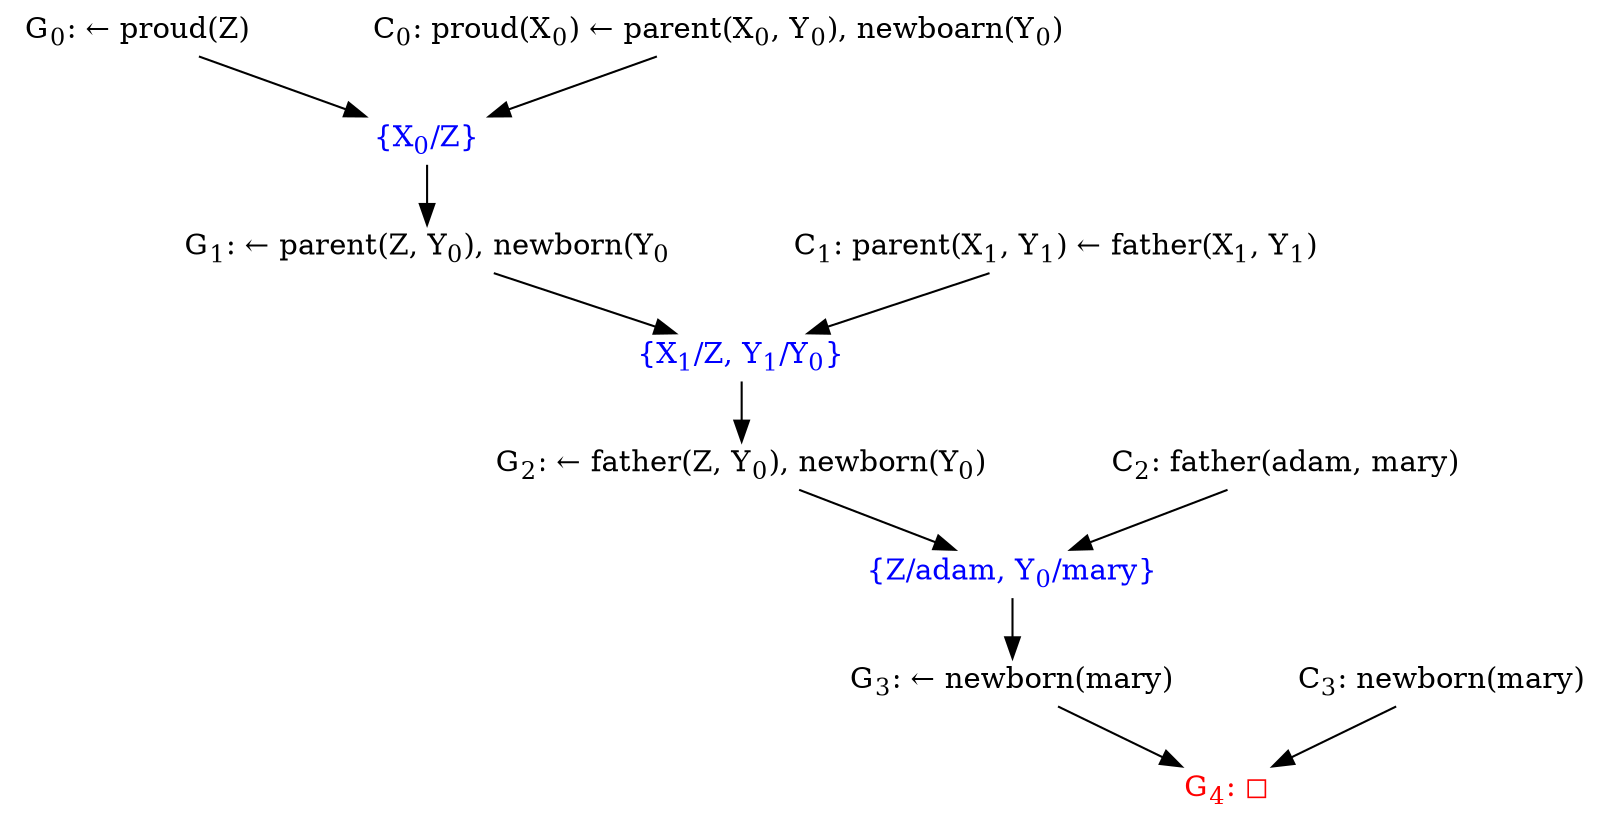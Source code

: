 digraph {
  nodesep=0.6; 
  ranksep=0.4;
  node [shape=none, height=0.1]
  0 [label=<G<SUB>0</SUB>: &larr; proud(Z)>];
  1 [label=<C<SUB>0</SUB>: proud(X<SUB>0</SUB>) &larr; parent(X<SUB>0</SUB>, Y<SUB>0</SUB>), newboarn(Y<SUB>0</SUB>)>];
  2 [label=<{X<SUB>0</SUB>/Z}> fontcolor="blue"];
  0 -> 2;
  1 -> 2;
  3 [label=<G<SUB>1</SUB>: &larr; parent(Z, Y<SUB>0</SUB>), newborn(Y<SUB>0</SUB>>];
  2 -> 3;
  
  4 [label=<C<SUB>1</SUB>: parent(X<SUB>1</SUB>, Y<SUB>1</SUB>) &larr; father(X<SUB>1</SUB>, Y<SUB>1</SUB>)>];
  5 [label=<{X<SUB>1</SUB>/Z, Y<SUB>1</SUB>/Y<SUB>0</SUB>}> fontcolor="blue"];
  3 -> 5;
  4 -> 5;
  6 [label=<G<SUB>2</SUB>: &larr; father(Z, Y<SUB>0</SUB>), newborn(Y<SUB>0</SUB>)>];
  5 -> 6;
  
  7 [label=<C<SUB>2</SUB>: father(adam, mary)>];
  8 [label=<{Z/adam, Y<SUB>0</SUB>/mary}> fontcolor="blue"];
  6 -> 8;
  7 -> 8;
  9 [label=<G<SUB>3</SUB>: &larr; newborn(mary)>];
  8 -> 9;
  
  10 [label=<C<SUB>3</SUB>: newborn(mary)>];
  11 [label=<G<SUB>4</SUB>: &#9723;> fontcolor="red"];
  9 -> 11;
  10 -> 11;
}